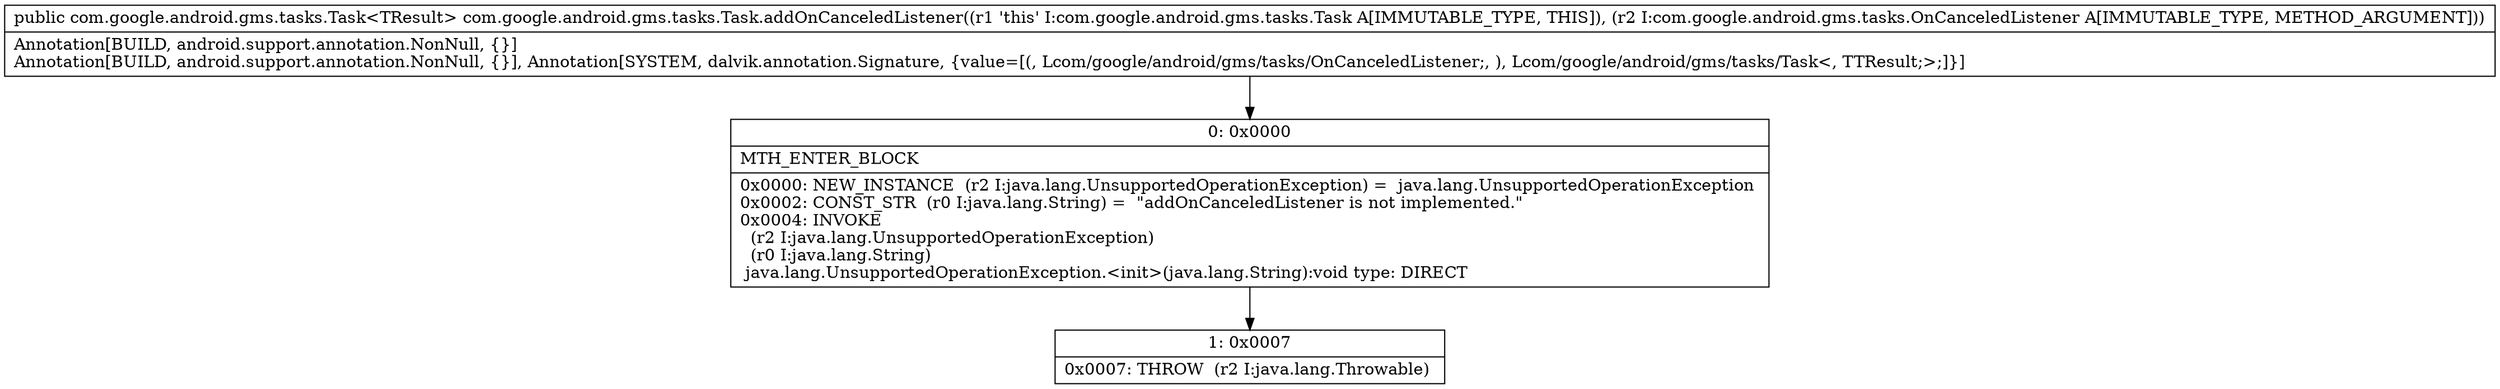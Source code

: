digraph "CFG forcom.google.android.gms.tasks.Task.addOnCanceledListener(Lcom\/google\/android\/gms\/tasks\/OnCanceledListener;)Lcom\/google\/android\/gms\/tasks\/Task;" {
Node_0 [shape=record,label="{0\:\ 0x0000|MTH_ENTER_BLOCK\l|0x0000: NEW_INSTANCE  (r2 I:java.lang.UnsupportedOperationException) =  java.lang.UnsupportedOperationException \l0x0002: CONST_STR  (r0 I:java.lang.String) =  \"addOnCanceledListener is not implemented.\" \l0x0004: INVOKE  \l  (r2 I:java.lang.UnsupportedOperationException)\l  (r0 I:java.lang.String)\l java.lang.UnsupportedOperationException.\<init\>(java.lang.String):void type: DIRECT \l}"];
Node_1 [shape=record,label="{1\:\ 0x0007|0x0007: THROW  (r2 I:java.lang.Throwable) \l}"];
MethodNode[shape=record,label="{public com.google.android.gms.tasks.Task\<TResult\> com.google.android.gms.tasks.Task.addOnCanceledListener((r1 'this' I:com.google.android.gms.tasks.Task A[IMMUTABLE_TYPE, THIS]), (r2 I:com.google.android.gms.tasks.OnCanceledListener A[IMMUTABLE_TYPE, METHOD_ARGUMENT]))  | Annotation[BUILD, android.support.annotation.NonNull, \{\}]\lAnnotation[BUILD, android.support.annotation.NonNull, \{\}], Annotation[SYSTEM, dalvik.annotation.Signature, \{value=[(, Lcom\/google\/android\/gms\/tasks\/OnCanceledListener;, ), Lcom\/google\/android\/gms\/tasks\/Task\<, TTResult;\>;]\}]\l}"];
MethodNode -> Node_0;
Node_0 -> Node_1;
}

